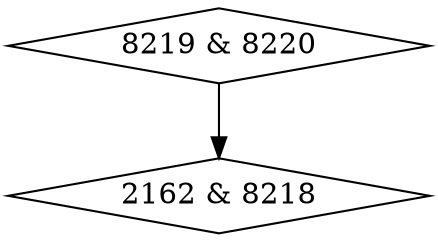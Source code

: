 digraph {
0 [label = "2162 & 8218", shape = diamond];
1 [label = "8219 & 8220", shape = diamond];
1->0;
}
